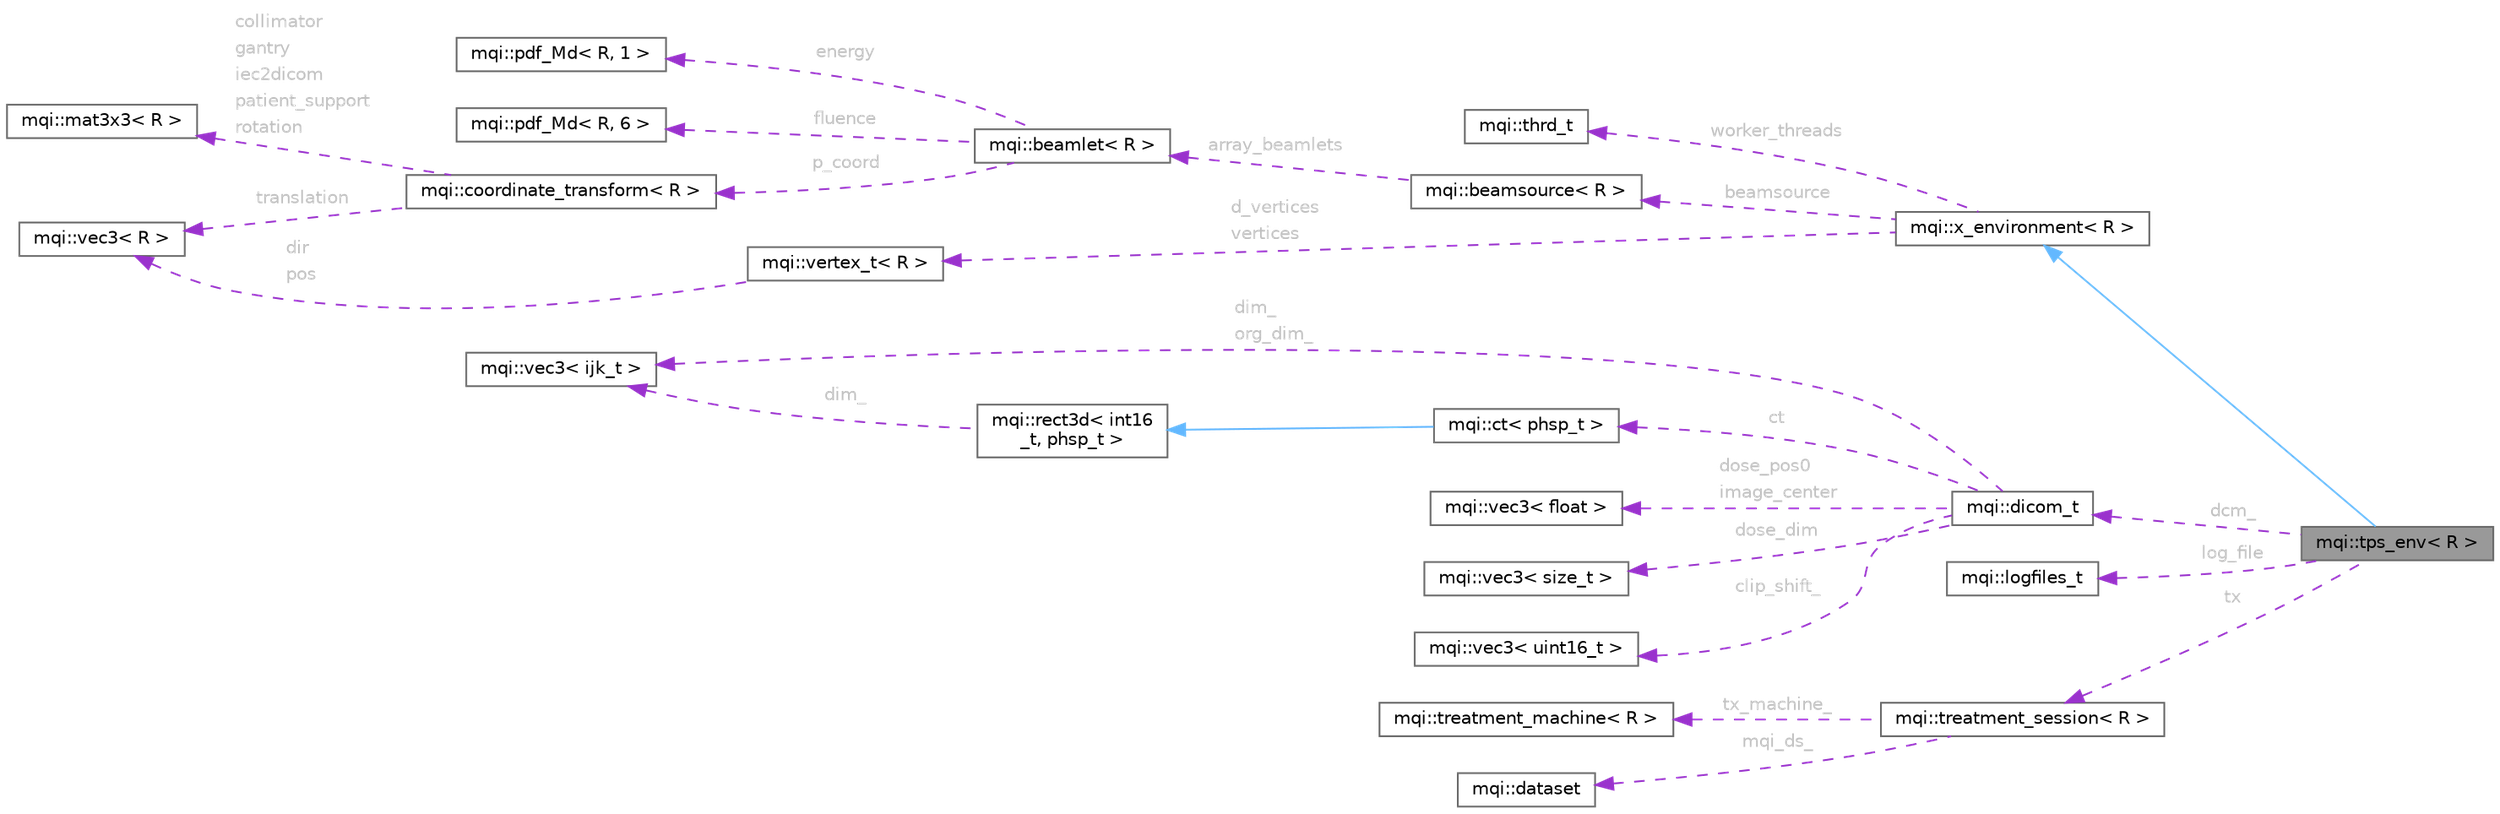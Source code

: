 digraph "mqi::tps_env&lt; R &gt;"
{
 // LATEX_PDF_SIZE
  bgcolor="transparent";
  edge [fontname=Helvetica,fontsize=10,labelfontname=Helvetica,labelfontsize=10];
  node [fontname=Helvetica,fontsize=10,shape=box,height=0.2,width=0.4];
  rankdir="LR";
  Node1 [id="Node000001",label="mqi::tps_env\< R \>",height=0.2,width=0.4,color="gray40", fillcolor="grey60", style="filled", fontcolor="black",tooltip="Manages a simulation environment based on a Treatment Planning System (TPS)."];
  Node2 -> Node1 [id="edge1_Node000001_Node000002",dir="back",color="steelblue1",style="solid",tooltip=" "];
  Node2 [id="Node000002",label="mqi::x_environment\< R \>",height=0.2,width=0.4,color="gray40", fillcolor="white", style="filled",URL="$classmqi_1_1x__environment.html",tooltip="A virtual base class for creating Monte Carlo simulation environments."];
  Node3 -> Node2 [id="edge2_Node000002_Node000003",dir="back",color="darkorchid3",style="dashed",tooltip=" ",label=<<TABLE CELLBORDER="0" BORDER="0"><TR><TD VALIGN="top" ALIGN="LEFT" CELLPADDING="1" CELLSPACING="0">beamsource</TD></TR>
</TABLE>> ,fontcolor="grey" ];
  Node3 [id="Node000003",label="mqi::beamsource\< R \>",height=0.2,width=0.4,color="gray40", fillcolor="white", style="filled",URL="$classmqi_1_1beamsource.html",tooltip=" "];
  Node4 -> Node3 [id="edge3_Node000003_Node000004",dir="back",color="darkorchid3",style="dashed",tooltip=" ",label=<<TABLE CELLBORDER="0" BORDER="0"><TR><TD VALIGN="top" ALIGN="LEFT" CELLPADDING="1" CELLSPACING="0">array_beamlets</TD></TR>
</TABLE>> ,fontcolor="grey" ];
  Node4 [id="Node000004",label="mqi::beamlet\< R \>",height=0.2,width=0.4,color="gray40", fillcolor="white", style="filled",URL="$classmqi_1_1beamlet.html",tooltip=" "];
  Node5 -> Node4 [id="edge4_Node000004_Node000005",dir="back",color="darkorchid3",style="dashed",tooltip=" ",label=<<TABLE CELLBORDER="0" BORDER="0"><TR><TD VALIGN="top" ALIGN="LEFT" CELLPADDING="1" CELLSPACING="0">energy</TD></TR>
</TABLE>> ,fontcolor="grey" ];
  Node5 [id="Node000005",label="mqi::pdf_Md\< R, 1 \>",height=0.2,width=0.4,color="gray40", fillcolor="white", style="filled",URL="$classmqi_1_1pdf___md.html",tooltip=" "];
  Node6 -> Node4 [id="edge5_Node000004_Node000006",dir="back",color="darkorchid3",style="dashed",tooltip=" ",label=<<TABLE CELLBORDER="0" BORDER="0"><TR><TD VALIGN="top" ALIGN="LEFT" CELLPADDING="1" CELLSPACING="0">fluence</TD></TR>
</TABLE>> ,fontcolor="grey" ];
  Node6 [id="Node000006",label="mqi::pdf_Md\< R, 6 \>",height=0.2,width=0.4,color="gray40", fillcolor="white", style="filled",URL="$classmqi_1_1pdf___md.html",tooltip=" "];
  Node7 -> Node4 [id="edge6_Node000004_Node000007",dir="back",color="darkorchid3",style="dashed",tooltip=" ",label=<<TABLE CELLBORDER="0" BORDER="0"><TR><TD VALIGN="top" ALIGN="LEFT" CELLPADDING="1" CELLSPACING="0">p_coord</TD></TR>
</TABLE>> ,fontcolor="grey" ];
  Node7 [id="Node000007",label="mqi::coordinate_transform\< R \>",height=0.2,width=0.4,color="gray40", fillcolor="white", style="filled",URL="$classmqi_1_1coordinate__transform.html",tooltip=" "];
  Node8 -> Node7 [id="edge7_Node000007_Node000008",dir="back",color="darkorchid3",style="dashed",tooltip=" ",label=<<TABLE CELLBORDER="0" BORDER="0"><TR><TD VALIGN="top" ALIGN="LEFT" CELLPADDING="1" CELLSPACING="0">translation</TD></TR>
</TABLE>> ,fontcolor="grey" ];
  Node8 [id="Node000008",label="mqi::vec3\< R \>",height=0.2,width=0.4,color="gray40", fillcolor="white", style="filled",URL="$classmqi_1_1vec3.html",tooltip=" "];
  Node9 -> Node7 [id="edge8_Node000007_Node000009",dir="back",color="darkorchid3",style="dashed",tooltip=" ",label=<<TABLE CELLBORDER="0" BORDER="0"><TR><TD VALIGN="top" ALIGN="LEFT" CELLPADDING="1" CELLSPACING="0">collimator</TD></TR>
<TR><TD VALIGN="top" ALIGN="LEFT" CELLPADDING="1" CELLSPACING="0">gantry</TD></TR>
<TR><TD VALIGN="top" ALIGN="LEFT" CELLPADDING="1" CELLSPACING="0">iec2dicom</TD></TR>
<TR><TD VALIGN="top" ALIGN="LEFT" CELLPADDING="1" CELLSPACING="0">patient_support</TD></TR>
<TR><TD VALIGN="top" ALIGN="LEFT" CELLPADDING="1" CELLSPACING="0">rotation</TD></TR>
</TABLE>> ,fontcolor="grey" ];
  Node9 [id="Node000009",label="mqi::mat3x3\< R \>",height=0.2,width=0.4,color="gray40", fillcolor="white", style="filled",URL="$classmqi_1_1mat3x3.html",tooltip=" "];
  Node10 -> Node2 [id="edge9_Node000002_Node000010",dir="back",color="darkorchid3",style="dashed",tooltip=" ",label=<<TABLE CELLBORDER="0" BORDER="0"><TR><TD VALIGN="top" ALIGN="LEFT" CELLPADDING="1" CELLSPACING="0">d_vertices</TD></TR>
<TR><TD VALIGN="top" ALIGN="LEFT" CELLPADDING="1" CELLSPACING="0">vertices</TD></TR>
</TABLE>> ,fontcolor="grey" ];
  Node10 [id="Node000010",label="mqi::vertex_t\< R \>",height=0.2,width=0.4,color="gray40", fillcolor="white", style="filled",URL="$structmqi_1_1vertex__t.html",tooltip=" "];
  Node8 -> Node10 [id="edge10_Node000010_Node000008",dir="back",color="darkorchid3",style="dashed",tooltip=" ",label=<<TABLE CELLBORDER="0" BORDER="0"><TR><TD VALIGN="top" ALIGN="LEFT" CELLPADDING="1" CELLSPACING="0">dir</TD></TR>
<TR><TD VALIGN="top" ALIGN="LEFT" CELLPADDING="1" CELLSPACING="0">pos</TD></TR>
</TABLE>> ,fontcolor="grey" ];
  Node11 -> Node2 [id="edge11_Node000002_Node000011",dir="back",color="darkorchid3",style="dashed",tooltip=" ",label=<<TABLE CELLBORDER="0" BORDER="0"><TR><TD VALIGN="top" ALIGN="LEFT" CELLPADDING="1" CELLSPACING="0">worker_threads</TD></TR>
</TABLE>> ,fontcolor="grey" ];
  Node11 [id="Node000011",label="mqi::thrd_t",height=0.2,width=0.4,color="gray40", fillcolor="white", style="filled",URL="$structmqi_1_1thrd__t.html",tooltip="A structure to hold thread-local data for a single execution thread in the simulation."];
  Node12 -> Node1 [id="edge12_Node000001_Node000012",dir="back",color="darkorchid3",style="dashed",tooltip=" ",label=<<TABLE CELLBORDER="0" BORDER="0"><TR><TD VALIGN="top" ALIGN="LEFT" CELLPADDING="1" CELLSPACING="0">dcm_</TD></TR>
</TABLE>> ,fontcolor="grey" ];
  Node12 [id="Node000012",label="mqi::dicom_t",height=0.2,width=0.4,color="gray40", fillcolor="white", style="filled",URL="$structmqi_1_1dicom__t.html",tooltip="A struct to hold DICOM data and related information."];
  Node13 -> Node12 [id="edge13_Node000012_Node000013",dir="back",color="darkorchid3",style="dashed",tooltip=" ",label=<<TABLE CELLBORDER="0" BORDER="0"><TR><TD VALIGN="top" ALIGN="LEFT" CELLPADDING="1" CELLSPACING="0">dim_</TD></TR>
<TR><TD VALIGN="top" ALIGN="LEFT" CELLPADDING="1" CELLSPACING="0">org_dim_</TD></TR>
</TABLE>> ,fontcolor="grey" ];
  Node13 [id="Node000013",label="mqi::vec3\< ijk_t \>",height=0.2,width=0.4,color="gray40", fillcolor="white", style="filled",URL="$classmqi_1_1vec3.html",tooltip=" "];
  Node14 -> Node12 [id="edge14_Node000012_Node000014",dir="back",color="darkorchid3",style="dashed",tooltip=" ",label=<<TABLE CELLBORDER="0" BORDER="0"><TR><TD VALIGN="top" ALIGN="LEFT" CELLPADDING="1" CELLSPACING="0">ct</TD></TR>
</TABLE>> ,fontcolor="grey" ];
  Node14 [id="Node000014",label="mqi::ct\< phsp_t \>",height=0.2,width=0.4,color="gray40", fillcolor="white", style="filled",URL="$classmqi_1_1ct.html",tooltip=" "];
  Node15 -> Node14 [id="edge15_Node000014_Node000015",dir="back",color="steelblue1",style="solid",tooltip=" "];
  Node15 [id="Node000015",label="mqi::rect3d\< int16\l_t, phsp_t \>",height=0.2,width=0.4,color="gray40", fillcolor="white", style="filled",URL="$classmqi_1_1rect3d.html",tooltip=" "];
  Node13 -> Node15 [id="edge16_Node000015_Node000013",dir="back",color="darkorchid3",style="dashed",tooltip=" ",label=<<TABLE CELLBORDER="0" BORDER="0"><TR><TD VALIGN="top" ALIGN="LEFT" CELLPADDING="1" CELLSPACING="0">dim_</TD></TR>
</TABLE>> ,fontcolor="grey" ];
  Node16 -> Node12 [id="edge17_Node000012_Node000016",dir="back",color="darkorchid3",style="dashed",tooltip=" ",label=<<TABLE CELLBORDER="0" BORDER="0"><TR><TD VALIGN="top" ALIGN="LEFT" CELLPADDING="1" CELLSPACING="0">dose_pos0</TD></TR>
<TR><TD VALIGN="top" ALIGN="LEFT" CELLPADDING="1" CELLSPACING="0">image_center</TD></TR>
</TABLE>> ,fontcolor="grey" ];
  Node16 [id="Node000016",label="mqi::vec3\< float \>",height=0.2,width=0.4,color="gray40", fillcolor="white", style="filled",URL="$classmqi_1_1vec3.html",tooltip=" "];
  Node17 -> Node12 [id="edge18_Node000012_Node000017",dir="back",color="darkorchid3",style="dashed",tooltip=" ",label=<<TABLE CELLBORDER="0" BORDER="0"><TR><TD VALIGN="top" ALIGN="LEFT" CELLPADDING="1" CELLSPACING="0">dose_dim</TD></TR>
</TABLE>> ,fontcolor="grey" ];
  Node17 [id="Node000017",label="mqi::vec3\< size_t \>",height=0.2,width=0.4,color="gray40", fillcolor="white", style="filled",URL="$classmqi_1_1vec3.html",tooltip=" "];
  Node18 -> Node12 [id="edge19_Node000012_Node000018",dir="back",color="darkorchid3",style="dashed",tooltip=" ",label=<<TABLE CELLBORDER="0" BORDER="0"><TR><TD VALIGN="top" ALIGN="LEFT" CELLPADDING="1" CELLSPACING="0">clip_shift_</TD></TR>
</TABLE>> ,fontcolor="grey" ];
  Node18 [id="Node000018",label="mqi::vec3\< uint16_t \>",height=0.2,width=0.4,color="gray40", fillcolor="white", style="filled",URL="$classmqi_1_1vec3.html",tooltip=" "];
  Node19 -> Node1 [id="edge20_Node000001_Node000019",dir="back",color="darkorchid3",style="dashed",tooltip=" ",label=<<TABLE CELLBORDER="0" BORDER="0"><TR><TD VALIGN="top" ALIGN="LEFT" CELLPADDING="1" CELLSPACING="0">log_file</TD></TR>
</TABLE>> ,fontcolor="grey" ];
  Node19 [id="Node000019",label="mqi::logfiles_t",height=0.2,width=0.4,color="gray40", fillcolor="white", style="filled",URL="$structmqi_1_1logfiles__t.html",tooltip="Represents data for all energy layers in a treatment log file."];
  Node20 -> Node1 [id="edge21_Node000001_Node000020",dir="back",color="darkorchid3",style="dashed",tooltip=" ",label=<<TABLE CELLBORDER="0" BORDER="0"><TR><TD VALIGN="top" ALIGN="LEFT" CELLPADDING="1" CELLSPACING="0">tx</TD></TR>
</TABLE>> ,fontcolor="grey" ];
  Node20 [id="Node000020",label="mqi::treatment_session\< R \>",height=0.2,width=0.4,color="gray40", fillcolor="white", style="filled",URL="$classmqi_1_1treatment__session.html",tooltip=" "];
  Node21 -> Node20 [id="edge22_Node000020_Node000021",dir="back",color="darkorchid3",style="dashed",tooltip=" ",label=<<TABLE CELLBORDER="0" BORDER="0"><TR><TD VALIGN="top" ALIGN="LEFT" CELLPADDING="1" CELLSPACING="0">tx_machine_</TD></TR>
</TABLE>> ,fontcolor="grey" ];
  Node21 [id="Node000021",label="mqi::treatment_machine\< R \>",height=0.2,width=0.4,color="gray40", fillcolor="white", style="filled",URL="$classmqi_1_1treatment__machine.html",tooltip=" "];
  Node22 -> Node20 [id="edge23_Node000020_Node000022",dir="back",color="darkorchid3",style="dashed",tooltip=" ",label=<<TABLE CELLBORDER="0" BORDER="0"><TR><TD VALIGN="top" ALIGN="LEFT" CELLPADDING="1" CELLSPACING="0">mqi_ds_</TD></TR>
</TABLE>> ,fontcolor="grey" ];
  Node22 [id="Node000022",label="mqi::dataset",height=0.2,width=0.4,color="gray40", fillcolor="white", style="filled",URL="$classmqi_1_1dataset.html",tooltip="A wrapper for gdcm::DataSet that simplifies accessing DICOM data elements and sequences."];
}
